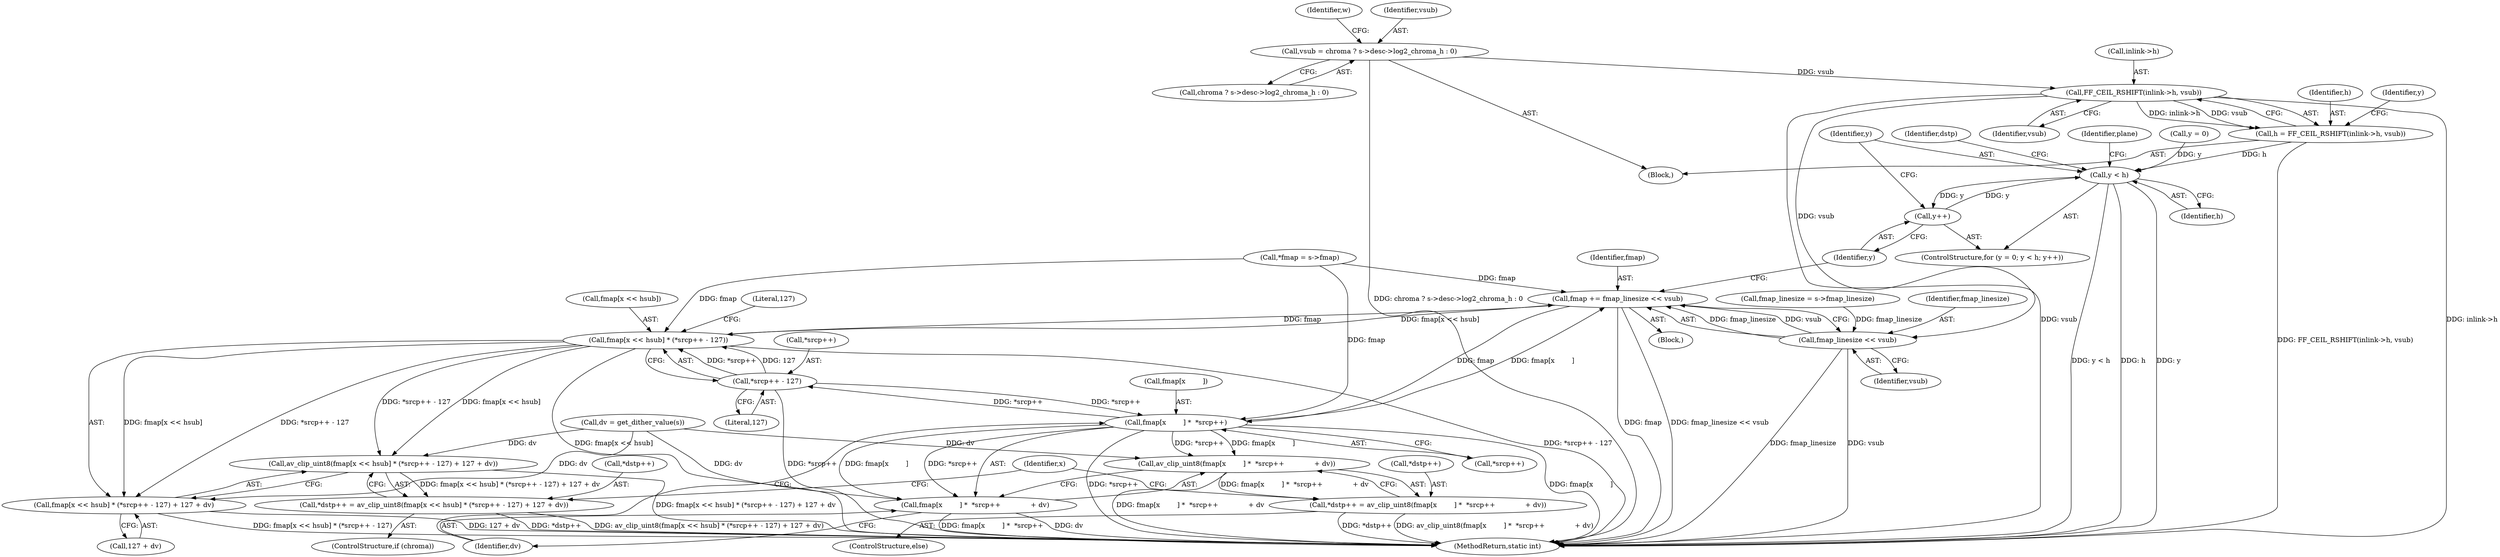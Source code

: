 digraph "0_FFmpeg_e43a0a232dbf6d3c161823c2e07c52e76227a1bc_10@pointer" {
"1000421" [label="(Call,FF_CEIL_RSHIFT(inlink->h, vsub))"];
"1000400" [label="(Call,vsub = chroma ? s->desc->log2_chroma_h : 0)"];
"1000419" [label="(Call,h = FF_CEIL_RSHIFT(inlink->h, vsub))"];
"1000430" [label="(Call,y < h)"];
"1000433" [label="(Call,y++)"];
"1000504" [label="(Call,fmap_linesize << vsub)"];
"1000502" [label="(Call,fmap += fmap_linesize << vsub)"];
"1000467" [label="(Call,fmap[x << hsub] * (*srcp++ - 127))"];
"1000465" [label="(Call,av_clip_uint8(fmap[x << hsub] * (*srcp++ - 127) + 127 + dv))"];
"1000461" [label="(Call,*dstp++ = av_clip_uint8(fmap[x << hsub] * (*srcp++ - 127) + 127 + dv))"];
"1000466" [label="(Call,fmap[x << hsub] * (*srcp++ - 127) + 127 + dv)"];
"1000488" [label="(Call,fmap[x        ] *  *srcp++)"];
"1000473" [label="(Call,*srcp++ - 127)"];
"1000486" [label="(Call,av_clip_uint8(fmap[x        ] *  *srcp++              + dv))"];
"1000482" [label="(Call,*dstp++ = av_clip_uint8(fmap[x        ] *  *srcp++              + dv))"];
"1000487" [label="(Call,fmap[x        ] *  *srcp++              + dv)"];
"1000483" [label="(Call,*dstp++)"];
"1000420" [label="(Identifier,h)"];
"1000412" [label="(Identifier,w)"];
"1000487" [label="(Call,fmap[x        ] *  *srcp++              + dv)"];
"1000432" [label="(Identifier,h)"];
"1000430" [label="(Call,y < h)"];
"1000467" [label="(Call,fmap[x << hsub] * (*srcp++ - 127))"];
"1000479" [label="(Literal,127)"];
"1000459" [label="(ControlStructure,if (chroma))"];
"1000466" [label="(Call,fmap[x << hsub] * (*srcp++ - 127) + 127 + dv)"];
"1000425" [label="(Identifier,vsub)"];
"1000478" [label="(Call,127 + dv)"];
"1000426" [label="(ControlStructure,for (y = 0; y < h; y++))"];
"1000435" [label="(Block,)"];
"1000468" [label="(Call,fmap[x << hsub])"];
"1000473" [label="(Call,*srcp++ - 127)"];
"1000506" [label="(Identifier,vsub)"];
"1000492" [label="(Call,*srcp++)"];
"1000504" [label="(Call,fmap_linesize << vsub)"];
"1000489" [label="(Call,fmap[x        ])"];
"1000481" [label="(ControlStructure,else)"];
"1000433" [label="(Call,y++)"];
"1000419" [label="(Call,h = FF_CEIL_RSHIFT(inlink->h, vsub))"];
"1000462" [label="(Call,*dstp++)"];
"1000474" [label="(Call,*srcp++)"];
"1000486" [label="(Call,av_clip_uint8(fmap[x        ] *  *srcp++              + dv))"];
"1000511" [label="(MethodReturn,static int)"];
"1000434" [label="(Identifier,y)"];
"1000431" [label="(Identifier,y)"];
"1000477" [label="(Literal,127)"];
"1000427" [label="(Call,y = 0)"];
"1000422" [label="(Call,inlink->h)"];
"1000351" [label="(Call,*fmap = s->fmap)"];
"1000402" [label="(Call,chroma ? s->desc->log2_chroma_h : 0)"];
"1000465" [label="(Call,av_clip_uint8(fmap[x << hsub] * (*srcp++ - 127) + 127 + dv))"];
"1000421" [label="(Call,FF_CEIL_RSHIFT(inlink->h, vsub))"];
"1000373" [label="(Call,fmap_linesize = s->fmap_linesize)"];
"1000461" [label="(Call,*dstp++ = av_clip_uint8(fmap[x << hsub] * (*srcp++ - 127) + 127 + dv))"];
"1000505" [label="(Identifier,fmap_linesize)"];
"1000502" [label="(Call,fmap += fmap_linesize << vsub)"];
"1000455" [label="(Call,dv = get_dither_value(s))"];
"1000438" [label="(Identifier,dstp)"];
"1000488" [label="(Call,fmap[x        ] *  *srcp++)"];
"1000452" [label="(Identifier,x)"];
"1000503" [label="(Identifier,fmap)"];
"1000400" [label="(Call,vsub = chroma ? s->desc->log2_chroma_h : 0)"];
"1000482" [label="(Call,*dstp++ = av_clip_uint8(fmap[x        ] *  *srcp++              + dv))"];
"1000428" [label="(Identifier,y)"];
"1000495" [label="(Identifier,dv)"];
"1000333" [label="(Block,)"];
"1000401" [label="(Identifier,vsub)"];
"1000332" [label="(Identifier,plane)"];
"1000421" -> "1000419"  [label="AST: "];
"1000421" -> "1000425"  [label="CFG: "];
"1000422" -> "1000421"  [label="AST: "];
"1000425" -> "1000421"  [label="AST: "];
"1000419" -> "1000421"  [label="CFG: "];
"1000421" -> "1000511"  [label="DDG: inlink->h"];
"1000421" -> "1000511"  [label="DDG: vsub"];
"1000421" -> "1000419"  [label="DDG: inlink->h"];
"1000421" -> "1000419"  [label="DDG: vsub"];
"1000400" -> "1000421"  [label="DDG: vsub"];
"1000421" -> "1000504"  [label="DDG: vsub"];
"1000400" -> "1000333"  [label="AST: "];
"1000400" -> "1000402"  [label="CFG: "];
"1000401" -> "1000400"  [label="AST: "];
"1000402" -> "1000400"  [label="AST: "];
"1000412" -> "1000400"  [label="CFG: "];
"1000400" -> "1000511"  [label="DDG: chroma ? s->desc->log2_chroma_h : 0"];
"1000419" -> "1000333"  [label="AST: "];
"1000420" -> "1000419"  [label="AST: "];
"1000428" -> "1000419"  [label="CFG: "];
"1000419" -> "1000511"  [label="DDG: FF_CEIL_RSHIFT(inlink->h, vsub)"];
"1000419" -> "1000430"  [label="DDG: h"];
"1000430" -> "1000426"  [label="AST: "];
"1000430" -> "1000432"  [label="CFG: "];
"1000431" -> "1000430"  [label="AST: "];
"1000432" -> "1000430"  [label="AST: "];
"1000438" -> "1000430"  [label="CFG: "];
"1000332" -> "1000430"  [label="CFG: "];
"1000430" -> "1000511"  [label="DDG: h"];
"1000430" -> "1000511"  [label="DDG: y"];
"1000430" -> "1000511"  [label="DDG: y < h"];
"1000427" -> "1000430"  [label="DDG: y"];
"1000433" -> "1000430"  [label="DDG: y"];
"1000430" -> "1000433"  [label="DDG: y"];
"1000433" -> "1000426"  [label="AST: "];
"1000433" -> "1000434"  [label="CFG: "];
"1000434" -> "1000433"  [label="AST: "];
"1000431" -> "1000433"  [label="CFG: "];
"1000504" -> "1000502"  [label="AST: "];
"1000504" -> "1000506"  [label="CFG: "];
"1000505" -> "1000504"  [label="AST: "];
"1000506" -> "1000504"  [label="AST: "];
"1000502" -> "1000504"  [label="CFG: "];
"1000504" -> "1000511"  [label="DDG: vsub"];
"1000504" -> "1000511"  [label="DDG: fmap_linesize"];
"1000504" -> "1000502"  [label="DDG: fmap_linesize"];
"1000504" -> "1000502"  [label="DDG: vsub"];
"1000373" -> "1000504"  [label="DDG: fmap_linesize"];
"1000502" -> "1000435"  [label="AST: "];
"1000503" -> "1000502"  [label="AST: "];
"1000434" -> "1000502"  [label="CFG: "];
"1000502" -> "1000511"  [label="DDG: fmap"];
"1000502" -> "1000511"  [label="DDG: fmap_linesize << vsub"];
"1000502" -> "1000467"  [label="DDG: fmap"];
"1000502" -> "1000488"  [label="DDG: fmap"];
"1000488" -> "1000502"  [label="DDG: fmap[x        ]"];
"1000467" -> "1000502"  [label="DDG: fmap[x << hsub]"];
"1000351" -> "1000502"  [label="DDG: fmap"];
"1000467" -> "1000466"  [label="AST: "];
"1000467" -> "1000473"  [label="CFG: "];
"1000468" -> "1000467"  [label="AST: "];
"1000473" -> "1000467"  [label="AST: "];
"1000479" -> "1000467"  [label="CFG: "];
"1000467" -> "1000511"  [label="DDG: fmap[x << hsub]"];
"1000467" -> "1000511"  [label="DDG: *srcp++ - 127"];
"1000467" -> "1000465"  [label="DDG: fmap[x << hsub]"];
"1000467" -> "1000465"  [label="DDG: *srcp++ - 127"];
"1000467" -> "1000466"  [label="DDG: fmap[x << hsub]"];
"1000467" -> "1000466"  [label="DDG: *srcp++ - 127"];
"1000351" -> "1000467"  [label="DDG: fmap"];
"1000473" -> "1000467"  [label="DDG: *srcp++"];
"1000473" -> "1000467"  [label="DDG: 127"];
"1000465" -> "1000461"  [label="AST: "];
"1000465" -> "1000466"  [label="CFG: "];
"1000466" -> "1000465"  [label="AST: "];
"1000461" -> "1000465"  [label="CFG: "];
"1000465" -> "1000511"  [label="DDG: fmap[x << hsub] * (*srcp++ - 127) + 127 + dv"];
"1000465" -> "1000461"  [label="DDG: fmap[x << hsub] * (*srcp++ - 127) + 127 + dv"];
"1000455" -> "1000465"  [label="DDG: dv"];
"1000461" -> "1000459"  [label="AST: "];
"1000462" -> "1000461"  [label="AST: "];
"1000452" -> "1000461"  [label="CFG: "];
"1000461" -> "1000511"  [label="DDG: av_clip_uint8(fmap[x << hsub] * (*srcp++ - 127) + 127 + dv)"];
"1000461" -> "1000511"  [label="DDG: *dstp++"];
"1000466" -> "1000478"  [label="CFG: "];
"1000478" -> "1000466"  [label="AST: "];
"1000466" -> "1000511"  [label="DDG: fmap[x << hsub] * (*srcp++ - 127)"];
"1000466" -> "1000511"  [label="DDG: 127 + dv"];
"1000455" -> "1000466"  [label="DDG: dv"];
"1000488" -> "1000487"  [label="AST: "];
"1000488" -> "1000492"  [label="CFG: "];
"1000489" -> "1000488"  [label="AST: "];
"1000492" -> "1000488"  [label="AST: "];
"1000495" -> "1000488"  [label="CFG: "];
"1000488" -> "1000511"  [label="DDG: fmap[x        ]"];
"1000488" -> "1000511"  [label="DDG: *srcp++"];
"1000488" -> "1000473"  [label="DDG: *srcp++"];
"1000488" -> "1000486"  [label="DDG: fmap[x        ]"];
"1000488" -> "1000486"  [label="DDG: *srcp++"];
"1000488" -> "1000487"  [label="DDG: fmap[x        ]"];
"1000488" -> "1000487"  [label="DDG: *srcp++"];
"1000351" -> "1000488"  [label="DDG: fmap"];
"1000473" -> "1000488"  [label="DDG: *srcp++"];
"1000473" -> "1000477"  [label="CFG: "];
"1000474" -> "1000473"  [label="AST: "];
"1000477" -> "1000473"  [label="AST: "];
"1000473" -> "1000511"  [label="DDG: *srcp++"];
"1000486" -> "1000482"  [label="AST: "];
"1000486" -> "1000487"  [label="CFG: "];
"1000487" -> "1000486"  [label="AST: "];
"1000482" -> "1000486"  [label="CFG: "];
"1000486" -> "1000511"  [label="DDG: fmap[x        ] *  *srcp++              + dv"];
"1000486" -> "1000482"  [label="DDG: fmap[x        ] *  *srcp++              + dv"];
"1000455" -> "1000486"  [label="DDG: dv"];
"1000482" -> "1000481"  [label="AST: "];
"1000483" -> "1000482"  [label="AST: "];
"1000452" -> "1000482"  [label="CFG: "];
"1000482" -> "1000511"  [label="DDG: av_clip_uint8(fmap[x        ] *  *srcp++              + dv)"];
"1000482" -> "1000511"  [label="DDG: *dstp++"];
"1000487" -> "1000495"  [label="CFG: "];
"1000495" -> "1000487"  [label="AST: "];
"1000487" -> "1000511"  [label="DDG: fmap[x        ] *  *srcp++"];
"1000487" -> "1000511"  [label="DDG: dv"];
"1000455" -> "1000487"  [label="DDG: dv"];
}
